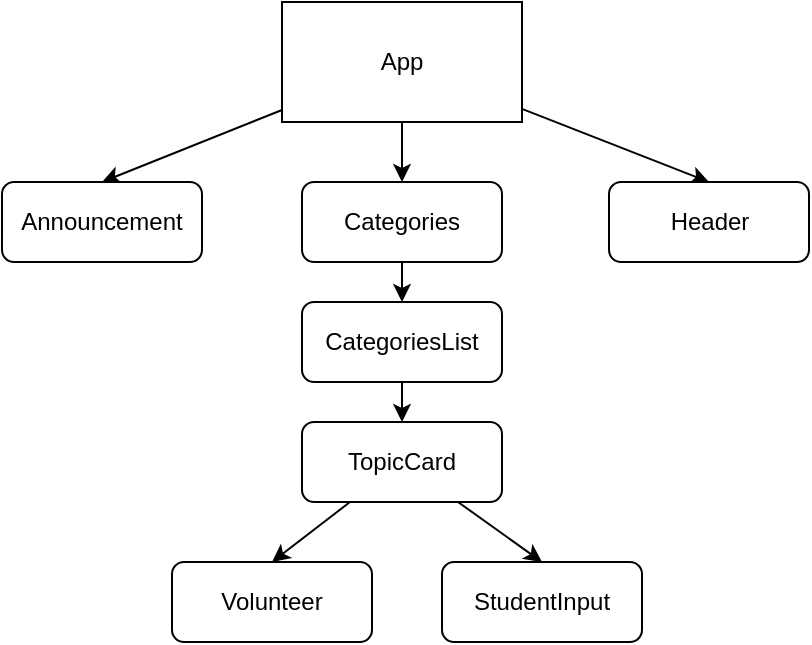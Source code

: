 <mxfile>
    <diagram id="-5NO1-DzqQ4Y6Dhfre-c" name="Page-1">
        <mxGraphModel dx="482" dy="436" grid="1" gridSize="10" guides="1" tooltips="1" connect="1" arrows="1" fold="1" page="1" pageScale="1" pageWidth="827" pageHeight="1169" math="0" shadow="0">
            <root>
                <mxCell id="0"/>
                <mxCell id="1" parent="0"/>
                <mxCell id="11" style="edgeStyle=none;html=1;entryX=0.5;entryY=0;entryDx=0;entryDy=0;" edge="1" parent="1" source="2" target="3">
                    <mxGeometry relative="1" as="geometry"/>
                </mxCell>
                <mxCell id="12" style="edgeStyle=none;html=1;entryX=0.5;entryY=0;entryDx=0;entryDy=0;" edge="1" parent="1" source="2" target="8">
                    <mxGeometry relative="1" as="geometry"/>
                </mxCell>
                <mxCell id="13" style="edgeStyle=none;html=1;entryX=0.5;entryY=0;entryDx=0;entryDy=0;" edge="1" parent="1" source="2" target="4">
                    <mxGeometry relative="1" as="geometry"/>
                </mxCell>
                <mxCell id="2" value="App" style="rounded=0;whiteSpace=wrap;html=1;" vertex="1" parent="1">
                    <mxGeometry x="200" y="530" width="120" height="60" as="geometry"/>
                </mxCell>
                <mxCell id="3" value="Announcement" style="rounded=1;whiteSpace=wrap;html=1;" vertex="1" parent="1">
                    <mxGeometry x="60" y="620" width="100" height="40" as="geometry"/>
                </mxCell>
                <mxCell id="14" style="edgeStyle=none;html=1;entryX=0.5;entryY=0;entryDx=0;entryDy=0;" edge="1" parent="1" source="4" target="6">
                    <mxGeometry relative="1" as="geometry"/>
                </mxCell>
                <mxCell id="4" value="Categories" style="rounded=1;whiteSpace=wrap;html=1;" vertex="1" parent="1">
                    <mxGeometry x="210" y="620" width="100" height="40" as="geometry"/>
                </mxCell>
                <mxCell id="15" style="edgeStyle=none;html=1;exitX=0.5;exitY=1;exitDx=0;exitDy=0;entryX=0.5;entryY=0;entryDx=0;entryDy=0;" edge="1" parent="1" source="6" target="7">
                    <mxGeometry relative="1" as="geometry"/>
                </mxCell>
                <mxCell id="6" value="CategoriesList" style="rounded=1;whiteSpace=wrap;html=1;" vertex="1" parent="1">
                    <mxGeometry x="210" y="680" width="100" height="40" as="geometry"/>
                </mxCell>
                <mxCell id="16" style="edgeStyle=none;html=1;entryX=0.5;entryY=0;entryDx=0;entryDy=0;" edge="1" parent="1" source="7" target="9">
                    <mxGeometry relative="1" as="geometry"/>
                </mxCell>
                <mxCell id="17" style="edgeStyle=none;html=1;entryX=0.5;entryY=0;entryDx=0;entryDy=0;" edge="1" parent="1" source="7" target="10">
                    <mxGeometry relative="1" as="geometry"/>
                </mxCell>
                <mxCell id="7" value="TopicCard" style="rounded=1;whiteSpace=wrap;html=1;" vertex="1" parent="1">
                    <mxGeometry x="210" y="740" width="100" height="40" as="geometry"/>
                </mxCell>
                <mxCell id="8" value="Header" style="rounded=1;whiteSpace=wrap;html=1;" vertex="1" parent="1">
                    <mxGeometry x="363.5" y="620" width="100" height="40" as="geometry"/>
                </mxCell>
                <mxCell id="9" value="StudentInput" style="rounded=1;whiteSpace=wrap;html=1;" vertex="1" parent="1">
                    <mxGeometry x="280" y="810" width="100" height="40" as="geometry"/>
                </mxCell>
                <mxCell id="10" value="Volunteer" style="rounded=1;whiteSpace=wrap;html=1;" vertex="1" parent="1">
                    <mxGeometry x="145" y="810" width="100" height="40" as="geometry"/>
                </mxCell>
            </root>
        </mxGraphModel>
    </diagram>
</mxfile>